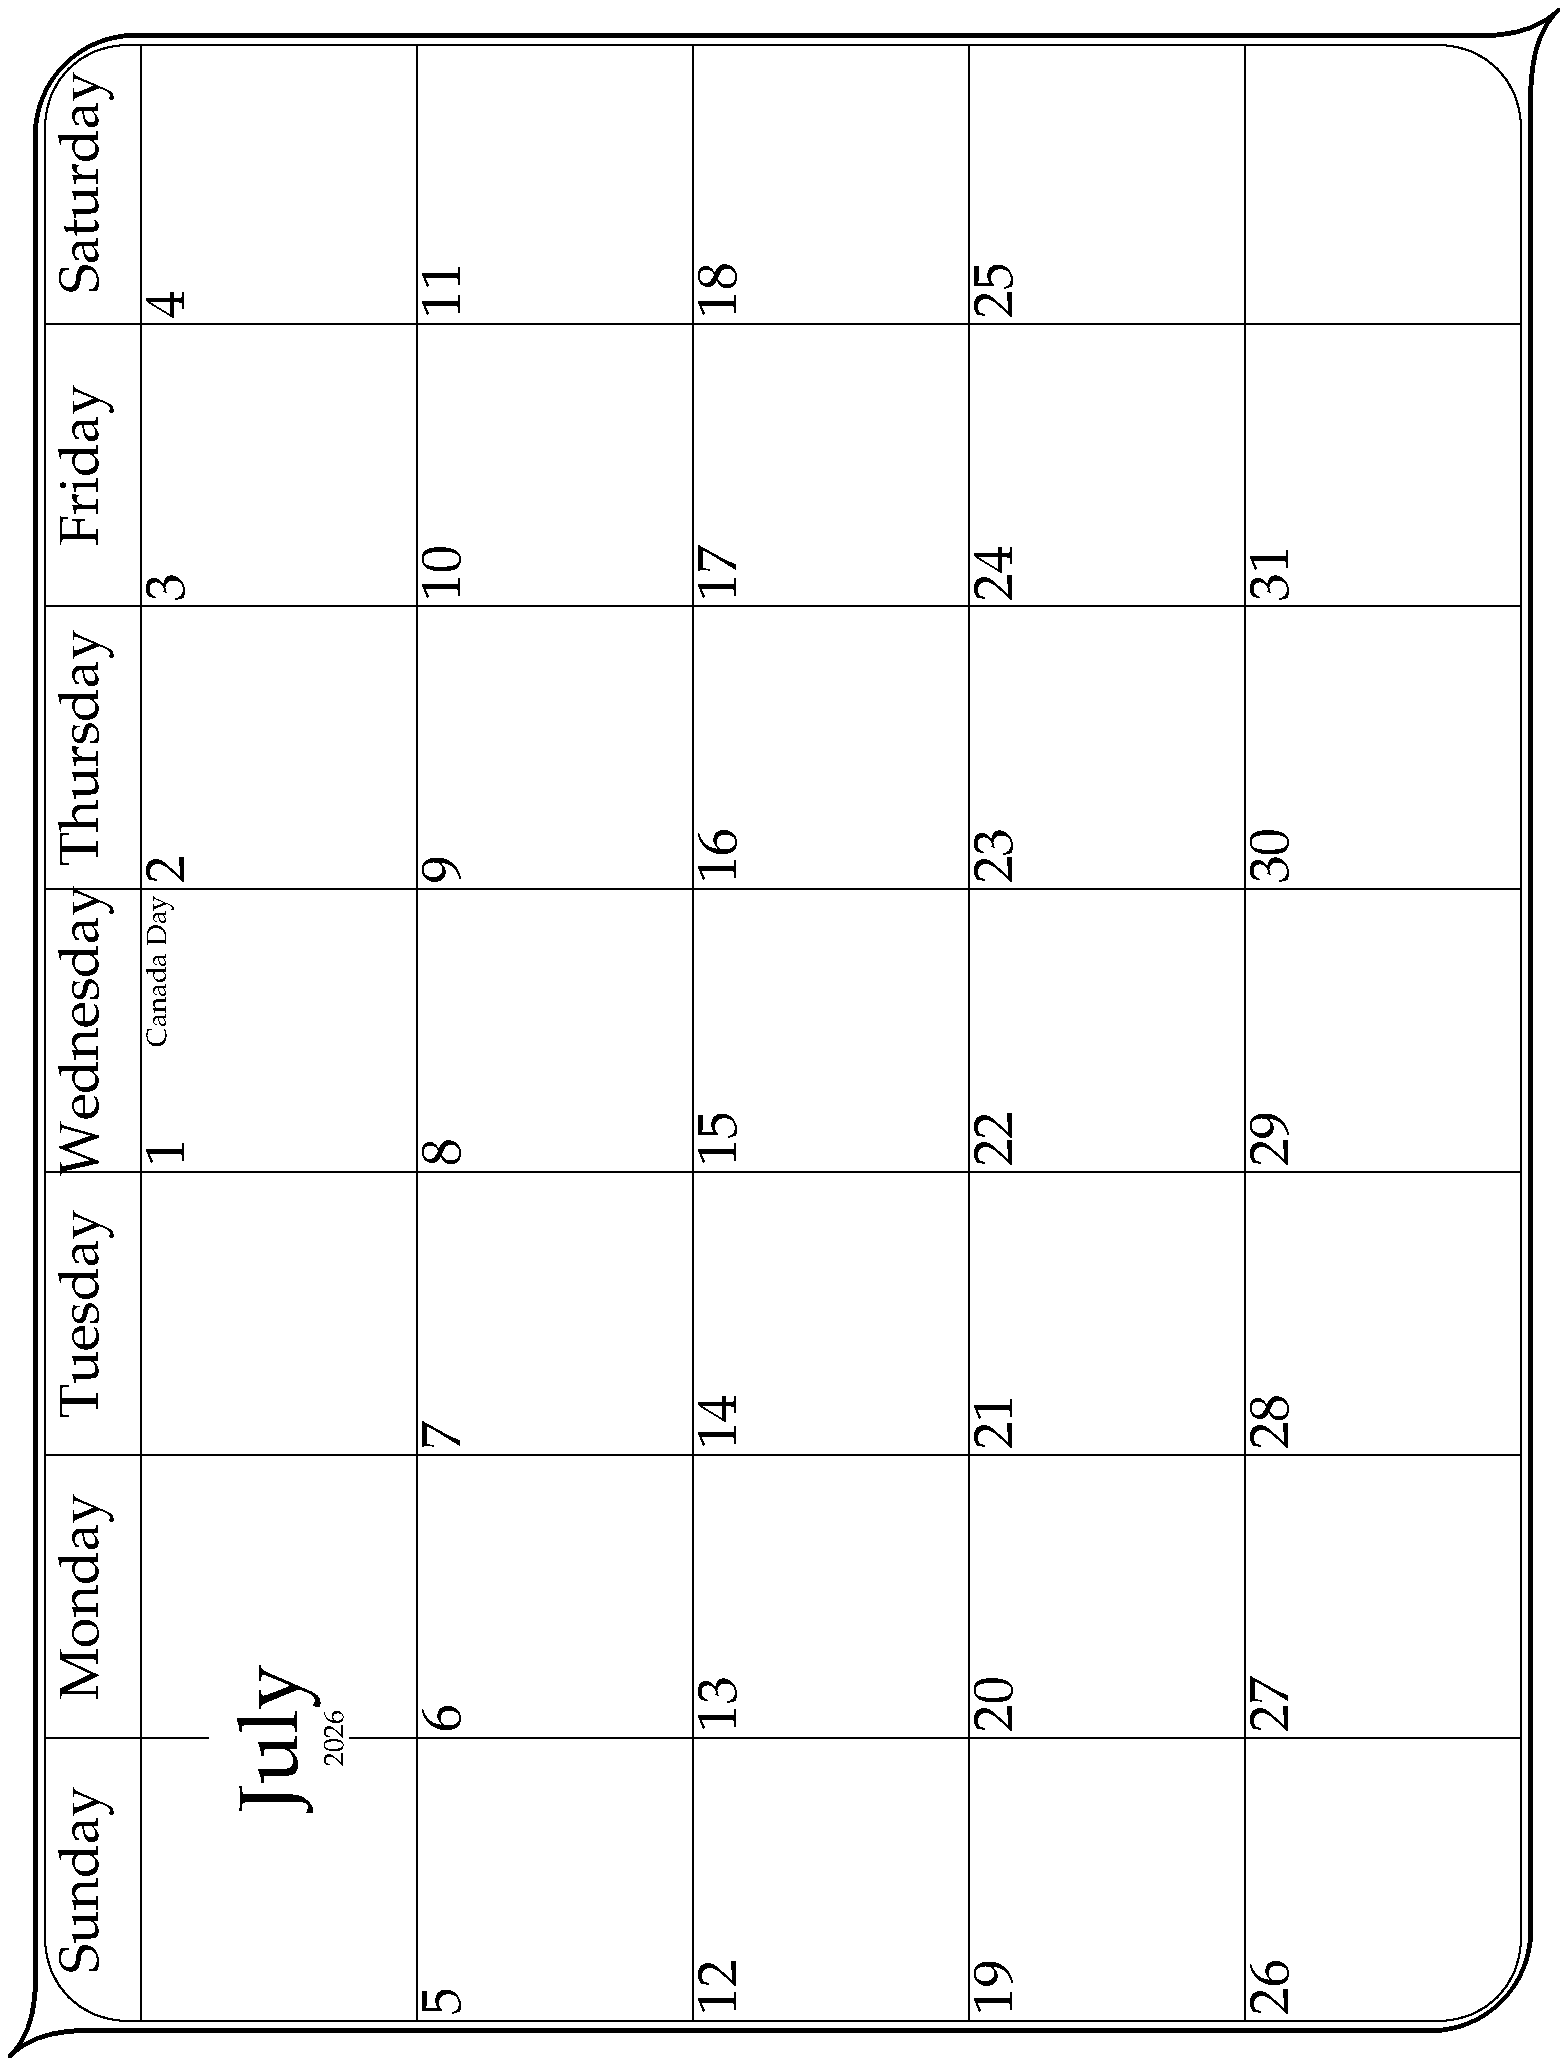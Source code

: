 %% One-page calendar
%% Patrick TJ McPhee, 1997
%% you are permitted to modify or distribute this file
%% any way you like, but please indicate modifications
%%
%% Instructions: if you run this file through metafont, it will produce a
%% one-month calendar for next month, suitable for printing on US letter-size
%% paper. You can set two parameters, theyear affects the year for which the
%% calendar will be printed, and themonth affects the month. The valid
%% range for theyear is 1997 to some year well off in the future, and the
%% valid range for themonth is -1 to 12. If themonth is set to -1, calendars
%% will be printed for every month in the year. If themonth is set to 0,
%% a calendar will be printed for the following month.
%% The ouput file for each month is calendar.<themonth>. e.g., the
%% file for April would be calendar.4.

%% fonts used to put up numbers, days of the week and holidays
string brandfont;
brandfont := "pplr8r";
defaultfont:="pplr8r";
defaultscale := 2;
prologues:=1;

%% list of holidays. The first element of the array is the month, and the
%% second is the day of the month
string brands[][];

brands[12][25] := "Christmas";
brands[1][1] = "Hogmany";
brands[1][25] = "Robbie Burns";
brands[2][14] = "Valentine";
brands[11][11] = "Remembrance";
brands[11][1] = "All Saints";
brands[11][2] = "All Souls";
brands[7][1] = "Canada Day";

%% days of the week
string weekdays[];
weekdays[1] = "Sunday";
weekdays[2] = "Monday";
weekdays[3] = "Tuesday";
weekdays[4] = "Wednesday";
weekdays[5] = "Thursday";
weekdays[6] = "Friday";
weekdays[7] = "Saturday";

%% names of the months
string mnames[];

mnames[1] = "January";
mnames[2] = "February";
mnames[3] = "March";
mnames[4] = "April";
mnames[5] = "May";
mnames[6] = "June";
mnames[7] = "July";
mnames[8] = "August";
mnames[9] = "September";
mnames[10] = "October";
mnames[11] = "November";
mnames[12] = "December";

%% I don't think anything needs to change below this point to support
%% other languages or other anticipated modifications

% the same as `label', but specify the size
vardef alabel@#(expr s,z,sz) =  % Position s near z size sz
  save p; picture p;
  if picture s:  p=s
  else:    p = s infont brandfont scaled sz
  fi;
  p shifted (z + labeloffset*laboff@# -
     (labxf@#*lrcorner p + labyf@#*ulcorner p
       + (1-labxf@#-labyf@#)*llcorner p
     )
  )
enddef;

def brand = draw alabel enddef;

hoff:=.5in;
voff:= hoff;

width:= 10in;
height := 7.5in;
margin := .05in;
daynameh := .5 in;

daywidth := (width - 2margin)/7;
dayheight := (height - 2margin - daynameh)/5;

picture frame;

  pickup pencircle scaled 2 pt yscaled .6 pt rotated 135;
%  pickup penrazor scaled 2 pt rotated 135;
  bot y1 = voff = bot y8 = top y4 - height = top y5 - height;
  lft x2 = hoff = lft x3 = rt x6 - width = rt x7 - width;
  x1 - x4 = 0 = y2 - y7 = y3 - y6 = x5 - x8;
  x1 - x2 = hoff = y2 - y1 = y4 - y3 = x7 - x8;

%  draw z1..z2---z3..z4---z5..z6---z7..z8---cycle;
   draw (x3-.25hoff,y4+.25voff){dir(-45)}..z4---z5..z6---z7..{dir(-45)}(x7+.25hoff, .75voff)
	{dir(135)}..z8---z1..z2---z3..{dir(135)}cycle;


  pickup pencircle scaled .6 pt;
  z1 - z9 = (margin, -margin) = z6 - z14 = z10 - z2 = z13 - z5;
  z3 - z11 = (-margin, -margin) = z8 - z16 = z12 - z4 = z15 - z7;

  draw z9..z10---z11..z12---z13..z14---z15..z16---cycle;
  
  for i := 1 upto 6:
    draw (x10+i*daywidth, y9)--(x10+i*daywidth, y12);
    endfor;

  for i := 1 upto 5:
    draw (x10, y9+i*dayheight)--(x15, y9+i*dayheight);
    endfor;

  for i := 1 upto 7:
    label(weekdays[i], (x10+(i-.5)*daywidth, y9+5daywidth+.2 daynameh));
    endfor;

lftedge := x10;
rtedge := x15;
botedge := y9;

frame := currentpicture;

clearit;

mdays[1] = 31;
mdays[2] = 28;
mdays[3] = 31;
mdays[4] = 30;
mdays[5] = 31;
mdays[6] = 30;
mdays[7] = 31;
mdays[8] = 31;
mdays[9] = 30;
mdays[10] = 31;
mdays[11] = 30;
mdays[12] = 31;

def drawmonth (expr mon, startday) :=
beginfig(mon);
  draw frame;

  numhoff := lftedge + startday*daywidth;
  numvoff := botedge + 5 * dayheight;

  if startday > 1:
    undraw (lftedge+daywidth, numvoff-.25 dayheight)..(lftedge+daywidth, numvoff-.75 dayheight);
    brand (mnames[mon], (lftedge+daywidth,numvoff-.5 dayheight), 3);
    brand (decimal theyear, (lftedge+daywidth,numvoff-.7 dayheight), 1);
  fi;

  for i := 1 upto mdays[mon]:
    if numvoff > botedge:
      label.lrt(decimal i, (numhoff, numvoff));
    else:
      label.ulft(decimal i, (numhoff+daywidth, numvoff));
    fi;
    numhoff := numhoff + daywidth;

    if known brands[mon][i]: brand.llft(brands[mon][i], (numhoff,numvoff), 1); fi

    if numhoff >= rtedge:
      numhoff := lftedge;
      numvoff := numvoff - dayheight;
    fi
  endfor;

  if startday <= 1:
    undraw (lftedge+6daywidth, numvoff-.25 dayheight)..(lftedge+6daywidth, numvoff-.75 dayheight);
    brand (mnames[mon], (lftedge+6daywidth,numvoff-.5 dayheight), 3);
    brand (decimal theyear, (lftedge+6daywidth,numvoff-.7 dayheight), 1);
  fi;

  currentpicture := currentpicture rotatedaround((4.25in,4.25in),90);
endfig;
enddef;

%% if no year is specified, try for the current year
if unknown theyear: theyear:=year;
elseif theyear=0: theyear:=year;
fi;
firstday := (3 + (theyear - 1997) + (theyear - 1997) div 4) mod 7;

%% if no month is specified, try for next month
if unknown themonth: themonth := month + 1;
elseif themonth=0: themonth := month + 1;
fi;
if themonth = 13:
  theyear := theyear+1;
  themonth := 1;
  fi;

if ((theyear mod 4) = 0)
     and (((theyear mod 100) <> 0) or ((theyear mod 400) = 0)):
  mdays[2] := 29;
  fi;

% special value of themonth: -1 prints the whole year's calendar
if themonth = -1:
  for j = 1 upto 12:
    drawmonth(j, firstday);
    firstday := (firstday + mdays[j]) mod 7;
    endfor;
else:
  for j = 1 upto (themonth-1):
    firstday := (firstday + mdays[j]) mod 7;
    endfor;
  drawmonth(themonth, firstday);
fi
end;
